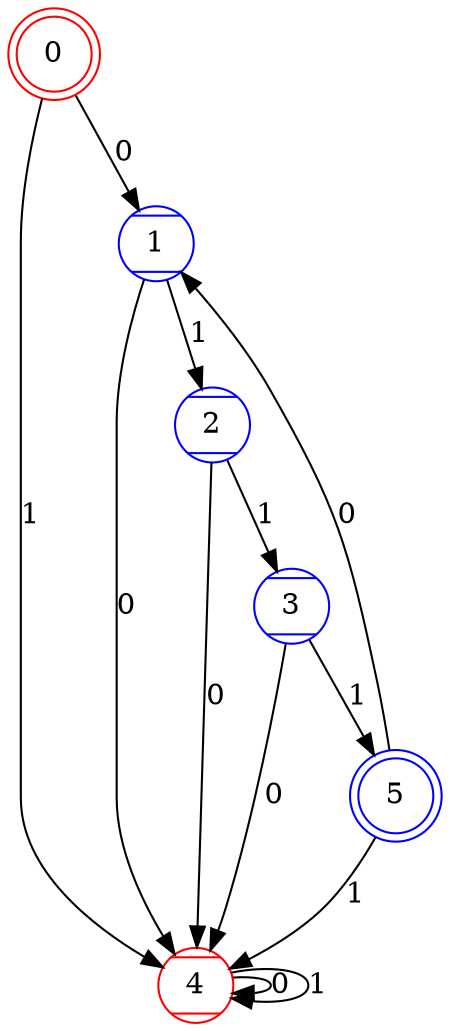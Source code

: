 digraph{
0 [color=red, style=striped, shape=doublecircle]
1 [color=blue, style=striped, shape=Mcircle]
2 [color=blue, style=striped, shape=Mcircle]
3 [color=blue, style=striped, shape=Mcircle]
4 [color=red, style=striped, shape=Mcircle]
5 [color=blue, style=striped, shape=doublecircle]
0->1 [label=0]
0->4 [label=1]
1->4 [label=0]
1->2 [label=1]
2->4 [label=0]
2->3 [label=1]
3->4 [label=0]
3->5 [label=1]
4->4 [label=0]
4->4 [label=1]
5->1 [label=0]
5->4 [label=1]
}